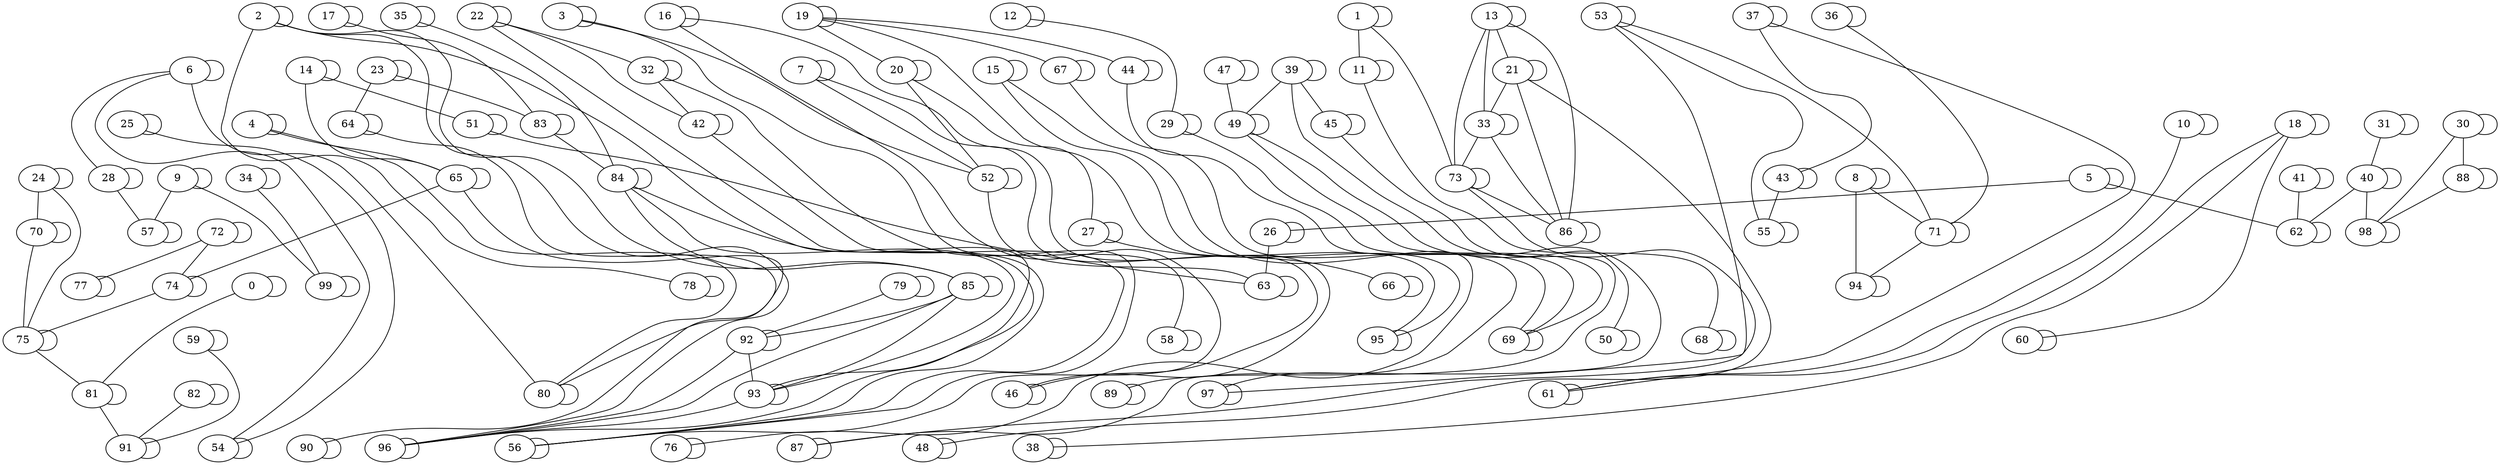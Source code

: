 graph "" {
	0	[Label=actually];
	0 -- 0	[weight=0.9999999999999998];
	81	[Label=stuff];
	0 -- 81	[weight=0.8327006562663967];
	1	[Label=ask];
	1 -- 1	[weight=1.0];
	11	[Label=comes];
	1 -- 11	[weight=0.9113382301021389];
	73	[Label=says];
	1 -- 73	[weight=0.9731491450976855];
	2	[Label=away];
	2 -- 2	[weight=1.0];
	78	[Label=start];
	2 -- 78	[weight=0.9545624280100843];
	85	[Label=talking];
	2 -- 85	[weight=0.9376864707021566];
	93	[Label=trying];
	2 -- 93	[weight=0.9376865505441486];
	96	[Label=want];
	2 -- 96	[weight=0.9376864706868338];
	3	[Label=better];
	3 -- 3	[weight=1.0000000000000002];
	52	[Label=lot];
	3 -- 52	[weight=0.9052632908496776];
	58	[Label=office];
	3 -- 58	[weight=0.9416171730820592];
	4	[Label=big];
	4 -- 4	[weight=1.0];
	65	[Label=quite];
	4 -- 65	[weight=0.849297581204165];
	80	[Label=street];
	4 -- 80	[weight=0.8541907000533719];
	5	[Label=bit];
	5 -- 5	[weight=0.9999999999999999];
	26	[Label=going];
	5 -- 26	[weight=0.8800729575457886];
	62	[Label=people];
	5 -- 62	[weight=0.8195367308576486];
	6	[Label=black];
	6 -- 6	[weight=0.9999999999999999];
	28	[Label=good];
	6 -- 28	[weight=0.9101479623885078];
	54	[Label=man];
	6 -- 54	[weight=0.9981108808877702];
	6 -- 80	[weight=0.8940291402047886];
	7	[Label=building];
	7 -- 7	[weight=1.0000000000000002];
	46	[Label=like];
	7 -- 46	[weight=0.8860211195847831];
	7 -- 52	[weight=0.950444114946665];
	8	[Label=bus];
	8 -- 8	[weight=1.0];
	71	[Label=run];
	8 -- 71	[weight=0.978962574570181];
	94	[Label=turn];
	8 -- 94	[weight=1.0];
	9	[Label=car];
	9 -- 9	[weight=1.0];
	57	[Label=nice];
	9 -- 57	[weight=0.7570293039905059];
	99	[Label=work];
	9 -- 99	[weight=0.9741248492249565];
	10	[Label=come];
	10 -- 10	[weight=1.0000000000000002];
	61	[Label=outside];
	10 -- 61	[weight=0.7475723089818707];
	11 -- 11	[weight=1.0000000000000002];
	68	[Label=really];
	11 -- 68	[weight=0.8200399704164887];
	12	[Label=coming];
	12 -- 12	[weight=1.0];
	29	[Label=got];
	12 -- 29	[weight=0.8119473534193521];
	13	[Label=couple];
	13 -- 13	[weight=1.0];
	21	[Label=floor];
	13 -- 21	[weight=0.9363038716118699];
	33	[Label=hair];
	13 -- 33	[weight=1.0];
	13 -- 73	[weight=0.8992922442593227];
	86	[Label=tell];
	13 -- 86	[weight=1.0];
	14	[Label=dark];
	14 -- 14	[weight=1.0000000000000002];
	51	[Label=looks];
	14 -- 51	[weight=0.9505174471558212];
	14 -- 65	[weight=0.8974498878496083];
	15	[Label=did];
	15 -- 15	[weight=1.0000000000000002];
	76	[Label=somebody];
	15 -- 76	[weight=0.9173021615626217];
	95	[Label=wall];
	15 -- 95	[weight=0.882492909456809];
	16	[Label=does];
	16 -- 16	[weight=0.9999999999999999];
	16 -- 46	[weight=0.797207667713452];
	56	[Label=need];
	16 -- 56	[weight=0.9343785887058081];
	17	[Label=doing];
	17 -- 17	[weight=1.0];
	83	[Label=sure];
	17 -- 83	[weight=0.8553785969208726];
	18	[Label=door];
	18 -- 18	[weight=1.0];
	38	[Label=inside];
	18 -- 38	[weight=0.9996412334992376];
	60	[Label=open];
	18 -- 60	[weight=0.8435145030396405];
	18 -- 61	[weight=0.8914570947654201];
	19	[Label=end];
	19 -- 19	[weight=1.0];
	20	[Label=feel];
	19 -- 20	[weight=0.883430661794166];
	44	[Label=left];
	19 -- 44	[weight=0.9335875984108833];
	67	[Label=realize];
	19 -- 67	[weight=0.9179121454013064];
	19 -- 95	[weight=0.9887657323751825];
	20 -- 20	[weight=0.9999999999999998];
	27	[Label=gone];
	20 -- 27	[weight=0.9595168576697709];
	20 -- 52	[weight=0.9002453371981387];
	21 -- 21	[weight=0.9999999999999999];
	21 -- 33	[weight=0.9363038716118699];
	48	[Label=long];
	21 -- 48	[weight=0.935893064952926];
	21 -- 86	[weight=0.9363038716118699];
	22	[Label=friend];
	22 -- 22	[weight=1.0];
	32	[Label=guy];
	22 -- 32	[weight=0.9999999999999525];
	42	[Label=large];
	22 -- 42	[weight=0.9999999999999998];
	22 -- 56	[weight=0.8151644420159624];
	23	[Label=getting];
	23 -- 23	[weight=0.9999999999999998];
	64	[Label=pretty];
	23 -- 64	[weight=0.8006413132305966];
	23 -- 83	[weight=0.85988731405604];
	24	[Label=girl];
	24 -- 24	[weight=1.0];
	70	[Label=room];
	24 -- 70	[weight=0.9999696120141072];
	75	[Label=small];
	24 -- 75	[weight=0.9641162047720612];
	25	[Label=goes];
	25 -- 25	[weight=1.0000000000000002];
	25 -- 54	[weight=0.9121562647789386];
	26 -- 26	[weight=1.0000000000000002];
	63	[Label=place];
	26 -- 63	[weight=0.8628517938296933];
	27 -- 27	[weight=0.9999999999999999];
	66	[Label=real];
	27 -- 66	[weight=0.8771471982636698];
	28 -- 28	[weight=1.0000000000000002];
	28 -- 57	[weight=0.889616067172623];
	29 -- 29	[weight=1.0];
	69	[Label=right];
	29 -- 69	[weight=0.861420085334599];
	30	[Label=group];
	30 -- 30	[weight=1.0];
	88	[Label=things];
	30 -- 88	[weight=1.0];
	98	[Label=woman];
	30 -- 98	[weight=0.9924665031657162];
	31	[Label=guess];
	31 -- 31	[weight=1.0];
	40	[Label=kind];
	31 -- 40	[weight=0.8848715955357317];
	32 -- 32	[weight=1.0];
	32 -- 42	[weight=0.9999999999999523];
	32 -- 56	[weight=0.8151644420159236];
	33 -- 33	[weight=1.0];
	33 -- 73	[weight=0.8992922442593227];
	33 -- 86	[weight=1.0];
	34	[Label=having];
	34 -- 34	[weight=1.0000000000000004];
	34 -- 99	[weight=0.9769930897964205];
	35	[Label=help];
	35 -- 35	[weight=1.0];
	84	[Label=talk];
	35 -- 84	[weight=0.9587600843962794];
	36	[Label=home];
	36 -- 36	[weight=1.0];
	36 -- 71	[weight=0.7867305731378159];
	37	[Label=house];
	37 -- 37	[weight=0.9999999999999998];
	43	[Label=leave];
	37 -- 43	[weight=0.8512409096825397];
	37 -- 61	[weight=0.9106573090964837];
	38 -- 38	[weight=0.9999999999999998];
	39	[Label=just];
	39 -- 39	[weight=1.0000000000000002];
	45	[Label=light];
	39 -- 45	[weight=0.8140640002565619];
	49	[Label=look];
	39 -- 49	[weight=0.8639908086736103];
	50	[Label=looking];
	39 -- 50	[weight=0.9445863568698938];
	40 -- 40	[weight=0.9999999999999998];
	40 -- 62	[weight=0.8563979593473311];
	40 -- 98	[weight=0.8939527896507434];
	41	[Label=know];
	41 -- 41	[weight=0.9999999999999999];
	41 -- 62	[weight=0.8017045124725608];
	42 -- 42	[weight=0.9999999999999998];
	42 -- 56	[weight=0.8151644420543165];
	43 -- 43	[weight=1.0000000000000004];
	55	[Label=maybe];
	43 -- 55	[weight=0.8705870138301186];
	44 -- 44	[weight=1.0];
	44 -- 69	[weight=0.923406252725499];
	45 -- 45	[weight=0.9999999999999998];
	87	[Label=thing];
	45 -- 87	[weight=0.9000048020082718];
	46 -- 46	[weight=1.0];
	47	[Label=little];
	47 -- 47	[weight=1.0];
	47 -- 49	[weight=0.8401458333275453];
	48 -- 48	[weight=0.9999999999999999];
	49 -- 49	[weight=1.0];
	49 -- 69	[weight=0.8816446610379968];
	89	[Label=think];
	49 -- 89	[weight=0.8225483078360133];
	50 -- 50	[weight=0.9999999999999999];
	51 -- 51	[weight=0.9999999999999999];
	51 -- 63	[weight=0.8410741553253017];
	52 -- 52	[weight=0.9999999999999999];
	52 -- 63	[weight=0.8896666506352332];
	53	[Label=make];
	53 -- 53	[weight=1.0];
	53 -- 55	[weight=0.7643364102454916];
	53 -- 71	[weight=0.8916141308768555];
	97	[Label=way];
	53 -- 97	[weight=0.7780763904618682];
	54 -- 54	[weight=0.9999999999999999];
	55 -- 55	[weight=1.0];
	56 -- 56	[weight=1.0];
	57 -- 57	[weight=1.0000000000000002];
	58 -- 58	[weight=1.0];
	59	[Label=old];
	59 -- 59	[weight=0.9999999999999999];
	91	[Label=time];
	59 -- 91	[weight=0.7537231762845651];
	60 -- 60	[weight=0.9999999999999999];
	61 -- 61	[weight=0.9999999999999997];
	62 -- 62	[weight=1.0];
	63 -- 63	[weight=1.0000000000000002];
	64 -- 64	[weight=0.9999999999999998];
	64 -- 80	[weight=0.9024127317088877];
	65 -- 65	[weight=1.0];
	74	[Label=sitting];
	65 -- 74	[weight=0.8043586656378225];
	90	[Label=thinking];
	65 -- 90	[weight=0.8603212870409341];
	66 -- 66	[weight=1.0];
	67 -- 67	[weight=1.0];
	67 -- 97	[weight=0.8879256851105619];
	68 -- 68	[weight=0.9999999999999998];
	69 -- 69	[weight=0.9999999999999999];
	70 -- 70	[weight=0.9999999999999999];
	70 -- 75	[weight=0.9641159692539026];
	71 -- 71	[weight=1.0000000000000002];
	71 -- 94	[weight=0.978962574570181];
	72	[Label=say];
	72 -- 72	[weight=1.0000000000000002];
	72 -- 74	[weight=0.78551138482894];
	77	[Label=sort];
	72 -- 77	[weight=0.7761424380646132];
	73 -- 73	[weight=0.9999999999999999];
	73 -- 86	[weight=0.8992922442593227];
	73 -- 87	[weight=0.9233143406450892];
	74 -- 74	[weight=0.9999999999999999];
	74 -- 75	[weight=0.8069599492193151];
	75 -- 75	[weight=1.0];
	75 -- 81	[weight=0.8397679971548422];
	76 -- 76	[weight=1.0];
	77 -- 77	[weight=1.0];
	78 -- 78	[weight=1.0000000000000002];
	79	[Label=stop];
	79 -- 79	[weight=1.0000000000000002];
	92	[Label=try];
	79 -- 92	[weight=0.8790575163400038];
	80 -- 80	[weight=1.0];
	81 -- 81	[weight=1.0];
	81 -- 91	[weight=0.8441455243324758];
	82	[Label=supposed];
	82 -- 82	[weight=0.9999999999999999];
	82 -- 91	[weight=0.8093515012155226];
	83 -- 83	[weight=1.0];
	83 -- 84	[weight=0.8809020243983874];
	84 -- 84	[weight=0.9999999999999999];
	84 -- 85	[weight=0.8706284523901305];
	84 -- 93	[weight=0.8706284523900838];
	84 -- 96	[weight=0.8706284523803376];
	85 -- 85	[weight=1.0];
	85 -- 92	[weight=0.8120765613044215];
	85 -- 93	[weight=0.9999999999999484];
	85 -- 96	[weight=0.9999999999835977];
	86 -- 86	[weight=1.0];
	87 -- 87	[weight=0.9999999999999998];
	88 -- 88	[weight=1.0];
	88 -- 98	[weight=0.9924665031738729];
	89 -- 89	[weight=1.0];
	90 -- 90	[weight=1.0000000000000002];
	91 -- 91	[weight=1.0000000000000002];
	92 -- 92	[weight=1.0];
	92 -- 93	[weight=0.8120765613043796];
	92 -- 96	[weight=0.8120790176299352];
	93 -- 93	[weight=1.0000000000000002];
	93 -- 96	[weight=0.999999999983546];
	94 -- 94	[weight=1.0];
	95 -- 95	[weight=1.0];
	96 -- 96	[weight=1.0];
	97 -- 97	[weight=0.9999999999999997];
	98 -- 98	[weight=1.0000000000000002];
	99 -- 99	[weight=1.0000000000000002];
}
